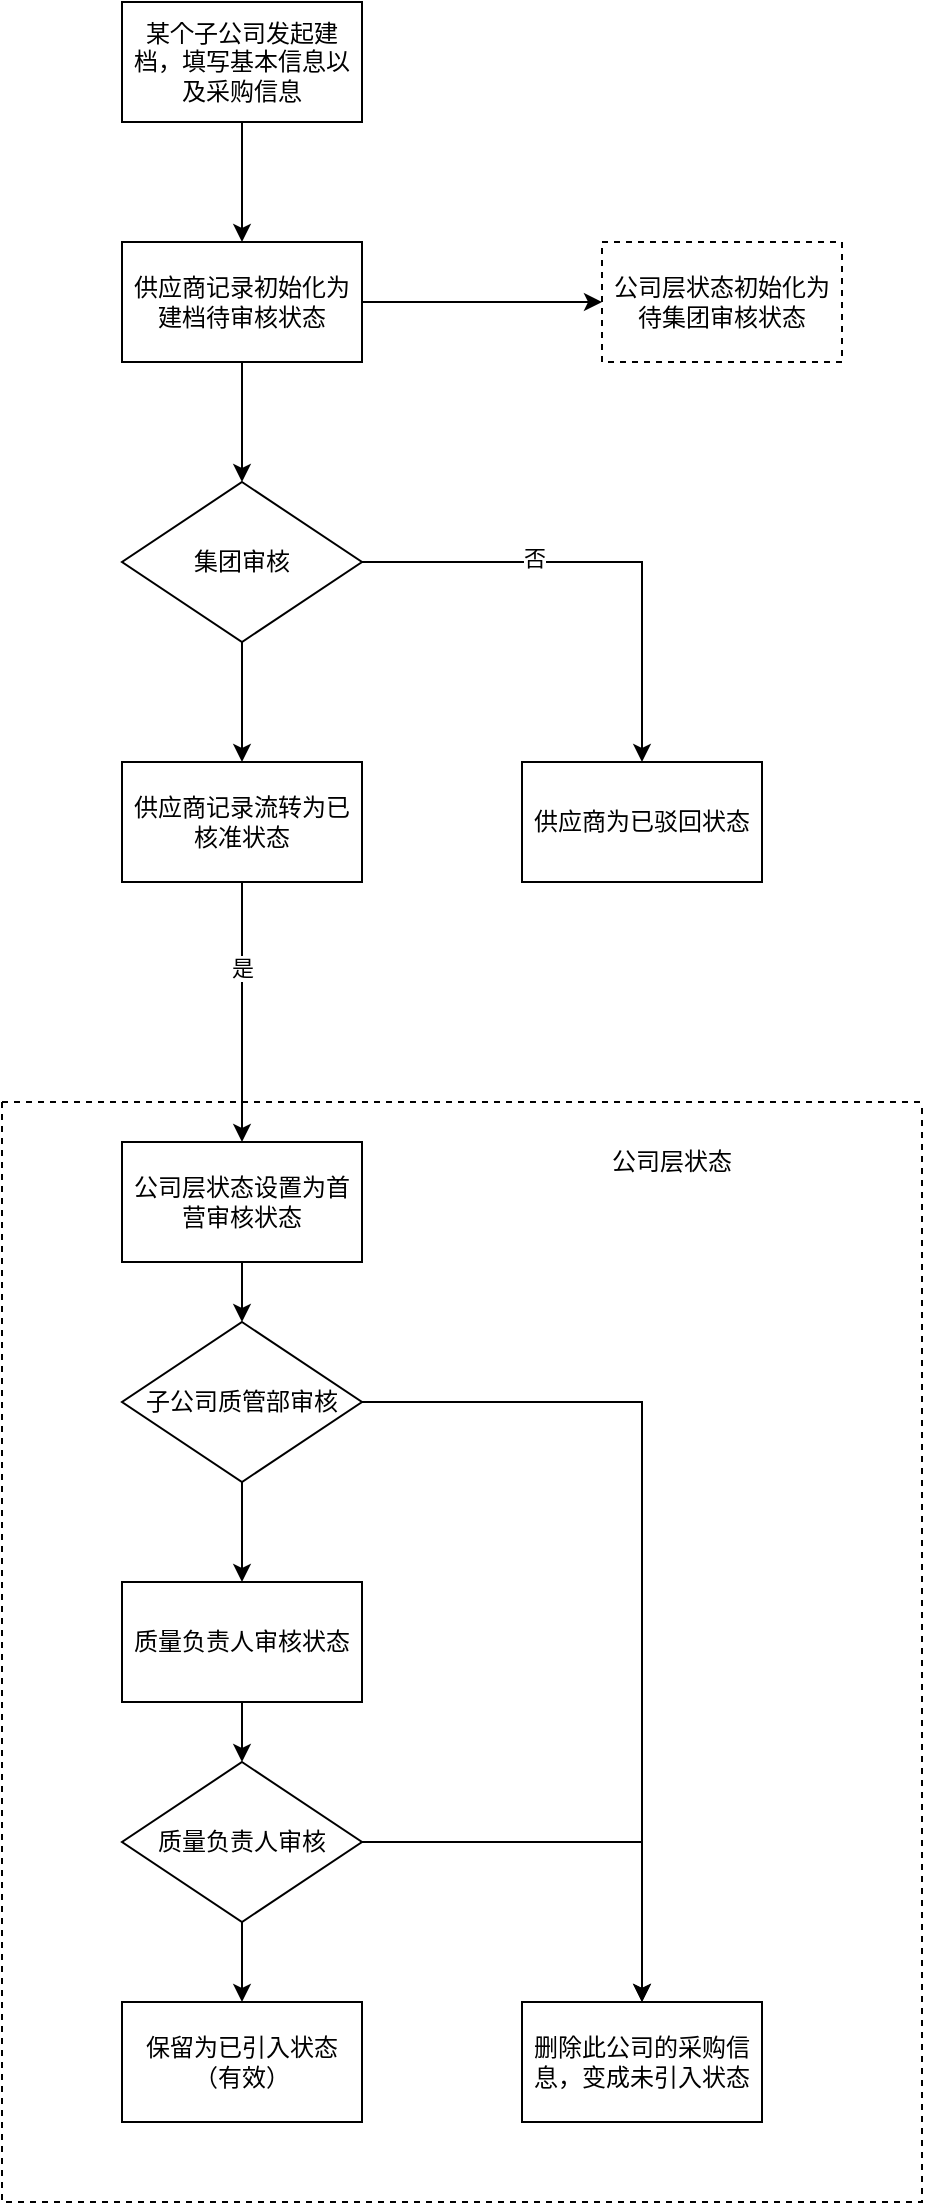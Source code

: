 <mxfile version="14.8.3" type="github">
  <diagram id="JUoLyplBjpB3gphxths6" name="Page-1">
    <mxGraphModel dx="1422" dy="706" grid="1" gridSize="10" guides="1" tooltips="1" connect="1" arrows="1" fold="1" page="1" pageScale="1" pageWidth="827" pageHeight="1169" math="0" shadow="0">
      <root>
        <mxCell id="0" />
        <mxCell id="1" parent="0" />
        <mxCell id="AguCf1l3qL-BzieiZOaN-6" value="" style="edgeStyle=orthogonalEdgeStyle;rounded=0;orthogonalLoop=1;jettySize=auto;html=1;" parent="1" source="AguCf1l3qL-BzieiZOaN-1" target="AguCf1l3qL-BzieiZOaN-3" edge="1">
          <mxGeometry relative="1" as="geometry" />
        </mxCell>
        <mxCell id="AguCf1l3qL-BzieiZOaN-1" value="某个子公司发起建档，填写基本信息以及采购信息" style="rounded=0;whiteSpace=wrap;html=1;" parent="1" vertex="1">
          <mxGeometry x="120" y="200" width="120" height="60" as="geometry" />
        </mxCell>
        <mxCell id="AguCf1l3qL-BzieiZOaN-7" value="" style="edgeStyle=orthogonalEdgeStyle;rounded=0;orthogonalLoop=1;jettySize=auto;html=1;" parent="1" source="AguCf1l3qL-BzieiZOaN-3" target="AguCf1l3qL-BzieiZOaN-4" edge="1">
          <mxGeometry relative="1" as="geometry" />
        </mxCell>
        <mxCell id="T_XAAXNo-ivbK55jwlrP-2" style="edgeStyle=orthogonalEdgeStyle;rounded=0;orthogonalLoop=1;jettySize=auto;html=1;entryX=0;entryY=0.5;entryDx=0;entryDy=0;" edge="1" parent="1" source="AguCf1l3qL-BzieiZOaN-3" target="T_XAAXNo-ivbK55jwlrP-1">
          <mxGeometry relative="1" as="geometry" />
        </mxCell>
        <mxCell id="AguCf1l3qL-BzieiZOaN-3" value="供应商记录初始化为建档待审核状态" style="rounded=0;whiteSpace=wrap;html=1;" parent="1" vertex="1">
          <mxGeometry x="120" y="320" width="120" height="60" as="geometry" />
        </mxCell>
        <mxCell id="AguCf1l3qL-BzieiZOaN-8" value="" style="edgeStyle=orthogonalEdgeStyle;rounded=0;orthogonalLoop=1;jettySize=auto;html=1;" parent="1" source="AguCf1l3qL-BzieiZOaN-4" target="AguCf1l3qL-BzieiZOaN-5" edge="1">
          <mxGeometry relative="1" as="geometry" />
        </mxCell>
        <mxCell id="AguCf1l3qL-BzieiZOaN-27" style="edgeStyle=orthogonalEdgeStyle;rounded=0;orthogonalLoop=1;jettySize=auto;html=1;entryX=0.5;entryY=0;entryDx=0;entryDy=0;" parent="1" source="AguCf1l3qL-BzieiZOaN-4" target="AguCf1l3qL-BzieiZOaN-26" edge="1">
          <mxGeometry relative="1" as="geometry" />
        </mxCell>
        <mxCell id="AguCf1l3qL-BzieiZOaN-28" value="否" style="edgeLabel;html=1;align=center;verticalAlign=middle;resizable=0;points=[];" parent="AguCf1l3qL-BzieiZOaN-27" vertex="1" connectable="0">
          <mxGeometry x="-0.283" y="2" relative="1" as="geometry">
            <mxPoint as="offset" />
          </mxGeometry>
        </mxCell>
        <mxCell id="AguCf1l3qL-BzieiZOaN-4" value="集团审核" style="rhombus;whiteSpace=wrap;html=1;" parent="1" vertex="1">
          <mxGeometry x="120" y="440" width="120" height="80" as="geometry" />
        </mxCell>
        <mxCell id="AguCf1l3qL-BzieiZOaN-16" style="edgeStyle=orthogonalEdgeStyle;rounded=0;orthogonalLoop=1;jettySize=auto;html=1;" parent="1" source="AguCf1l3qL-BzieiZOaN-5" target="AguCf1l3qL-BzieiZOaN-13" edge="1">
          <mxGeometry relative="1" as="geometry" />
        </mxCell>
        <mxCell id="AguCf1l3qL-BzieiZOaN-29" value="是" style="edgeLabel;html=1;align=center;verticalAlign=middle;resizable=0;points=[];" parent="AguCf1l3qL-BzieiZOaN-16" vertex="1" connectable="0">
          <mxGeometry x="-0.339" relative="1" as="geometry">
            <mxPoint as="offset" />
          </mxGeometry>
        </mxCell>
        <mxCell id="AguCf1l3qL-BzieiZOaN-5" value="供应商记录流转为已核准状态" style="rounded=0;whiteSpace=wrap;html=1;" parent="1" vertex="1">
          <mxGeometry x="120" y="580" width="120" height="60" as="geometry" />
        </mxCell>
        <mxCell id="AguCf1l3qL-BzieiZOaN-12" value="" style="swimlane;startSize=0;dashed=1;fillColor=none;gradientColor=none;" parent="1" vertex="1">
          <mxGeometry x="60" y="750" width="460" height="550" as="geometry" />
        </mxCell>
        <mxCell id="AguCf1l3qL-BzieiZOaN-18" style="edgeStyle=orthogonalEdgeStyle;rounded=0;orthogonalLoop=1;jettySize=auto;html=1;entryX=0.5;entryY=0;entryDx=0;entryDy=0;" parent="AguCf1l3qL-BzieiZOaN-12" source="AguCf1l3qL-BzieiZOaN-9" target="AguCf1l3qL-BzieiZOaN-10" edge="1">
          <mxGeometry relative="1" as="geometry" />
        </mxCell>
        <mxCell id="AguCf1l3qL-BzieiZOaN-25" style="edgeStyle=orthogonalEdgeStyle;rounded=0;orthogonalLoop=1;jettySize=auto;html=1;entryX=0.5;entryY=0;entryDx=0;entryDy=0;" parent="AguCf1l3qL-BzieiZOaN-12" source="AguCf1l3qL-BzieiZOaN-9" target="AguCf1l3qL-BzieiZOaN-23" edge="1">
          <mxGeometry relative="1" as="geometry" />
        </mxCell>
        <mxCell id="AguCf1l3qL-BzieiZOaN-9" value="子公司质管部审核" style="rhombus;whiteSpace=wrap;html=1;fillColor=none;" parent="AguCf1l3qL-BzieiZOaN-12" vertex="1">
          <mxGeometry x="60" y="110" width="120" height="80" as="geometry" />
        </mxCell>
        <mxCell id="AguCf1l3qL-BzieiZOaN-20" style="edgeStyle=orthogonalEdgeStyle;rounded=0;orthogonalLoop=1;jettySize=auto;html=1;entryX=0.5;entryY=0;entryDx=0;entryDy=0;" parent="AguCf1l3qL-BzieiZOaN-12" source="AguCf1l3qL-BzieiZOaN-10" target="AguCf1l3qL-BzieiZOaN-14" edge="1">
          <mxGeometry relative="1" as="geometry" />
        </mxCell>
        <mxCell id="AguCf1l3qL-BzieiZOaN-10" value="质量负责人审核状态" style="rounded=0;whiteSpace=wrap;html=1;" parent="AguCf1l3qL-BzieiZOaN-12" vertex="1">
          <mxGeometry x="60" y="240" width="120" height="60" as="geometry" />
        </mxCell>
        <mxCell id="AguCf1l3qL-BzieiZOaN-17" style="edgeStyle=orthogonalEdgeStyle;rounded=0;orthogonalLoop=1;jettySize=auto;html=1;entryX=0.5;entryY=0;entryDx=0;entryDy=0;" parent="AguCf1l3qL-BzieiZOaN-12" source="AguCf1l3qL-BzieiZOaN-13" target="AguCf1l3qL-BzieiZOaN-9" edge="1">
          <mxGeometry relative="1" as="geometry" />
        </mxCell>
        <mxCell id="AguCf1l3qL-BzieiZOaN-13" value="公司层状态设置为首营审核状态" style="rounded=0;whiteSpace=wrap;html=1;" parent="AguCf1l3qL-BzieiZOaN-12" vertex="1">
          <mxGeometry x="60" y="20" width="120" height="60" as="geometry" />
        </mxCell>
        <mxCell id="AguCf1l3qL-BzieiZOaN-21" style="edgeStyle=orthogonalEdgeStyle;rounded=0;orthogonalLoop=1;jettySize=auto;html=1;entryX=0.5;entryY=0;entryDx=0;entryDy=0;" parent="AguCf1l3qL-BzieiZOaN-12" source="AguCf1l3qL-BzieiZOaN-14" target="AguCf1l3qL-BzieiZOaN-15" edge="1">
          <mxGeometry relative="1" as="geometry" />
        </mxCell>
        <mxCell id="AguCf1l3qL-BzieiZOaN-24" style="edgeStyle=orthogonalEdgeStyle;rounded=0;orthogonalLoop=1;jettySize=auto;html=1;entryX=0.5;entryY=0;entryDx=0;entryDy=0;" parent="AguCf1l3qL-BzieiZOaN-12" source="AguCf1l3qL-BzieiZOaN-14" target="AguCf1l3qL-BzieiZOaN-23" edge="1">
          <mxGeometry relative="1" as="geometry" />
        </mxCell>
        <mxCell id="AguCf1l3qL-BzieiZOaN-14" value="质量负责人审核" style="rhombus;whiteSpace=wrap;html=1;fillColor=none;gradientColor=none;" parent="AguCf1l3qL-BzieiZOaN-12" vertex="1">
          <mxGeometry x="60" y="330" width="120" height="80" as="geometry" />
        </mxCell>
        <mxCell id="AguCf1l3qL-BzieiZOaN-15" value="保留为已引入状态（有效）" style="rounded=0;whiteSpace=wrap;html=1;fillColor=none;gradientColor=none;" parent="AguCf1l3qL-BzieiZOaN-12" vertex="1">
          <mxGeometry x="60" y="450" width="120" height="60" as="geometry" />
        </mxCell>
        <mxCell id="AguCf1l3qL-BzieiZOaN-23" value="删除此公司的采购信息，变成未引入状态" style="rounded=0;whiteSpace=wrap;html=1;fillColor=none;gradientColor=none;" parent="AguCf1l3qL-BzieiZOaN-12" vertex="1">
          <mxGeometry x="260" y="450" width="120" height="60" as="geometry" />
        </mxCell>
        <mxCell id="AguCf1l3qL-BzieiZOaN-22" value="公司层状态" style="text;html=1;strokeColor=none;fillColor=none;align=center;verticalAlign=middle;whiteSpace=wrap;rounded=0;" parent="AguCf1l3qL-BzieiZOaN-12" vertex="1">
          <mxGeometry x="250" y="20" width="170" height="20" as="geometry" />
        </mxCell>
        <mxCell id="AguCf1l3qL-BzieiZOaN-26" value="供应商为已驳回状态" style="rounded=0;whiteSpace=wrap;html=1;fillColor=none;gradientColor=none;" parent="1" vertex="1">
          <mxGeometry x="320" y="580" width="120" height="60" as="geometry" />
        </mxCell>
        <mxCell id="T_XAAXNo-ivbK55jwlrP-1" value="公司层状态初始化为待集团审核状态" style="rounded=0;whiteSpace=wrap;html=1;dashed=1;" vertex="1" parent="1">
          <mxGeometry x="360" y="320" width="120" height="60" as="geometry" />
        </mxCell>
      </root>
    </mxGraphModel>
  </diagram>
</mxfile>

